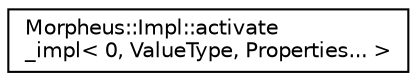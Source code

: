 digraph "Graphical Class Hierarchy"
{
 // LATEX_PDF_SIZE
  edge [fontname="Helvetica",fontsize="10",labelfontname="Helvetica",labelfontsize="10"];
  node [fontname="Helvetica",fontsize="10",shape=record];
  rankdir="LR";
  Node0 [label="Morpheus::Impl::activate\l_impl\< 0, ValueType, Properties... \>",height=0.2,width=0.4,color="black", fillcolor="white", style="filled",URL="$structMorpheus_1_1Impl_1_1activate__impl_3_010_00_01ValueType_00_01Properties_8_8_8_01_4.html",tooltip=" "];
}
